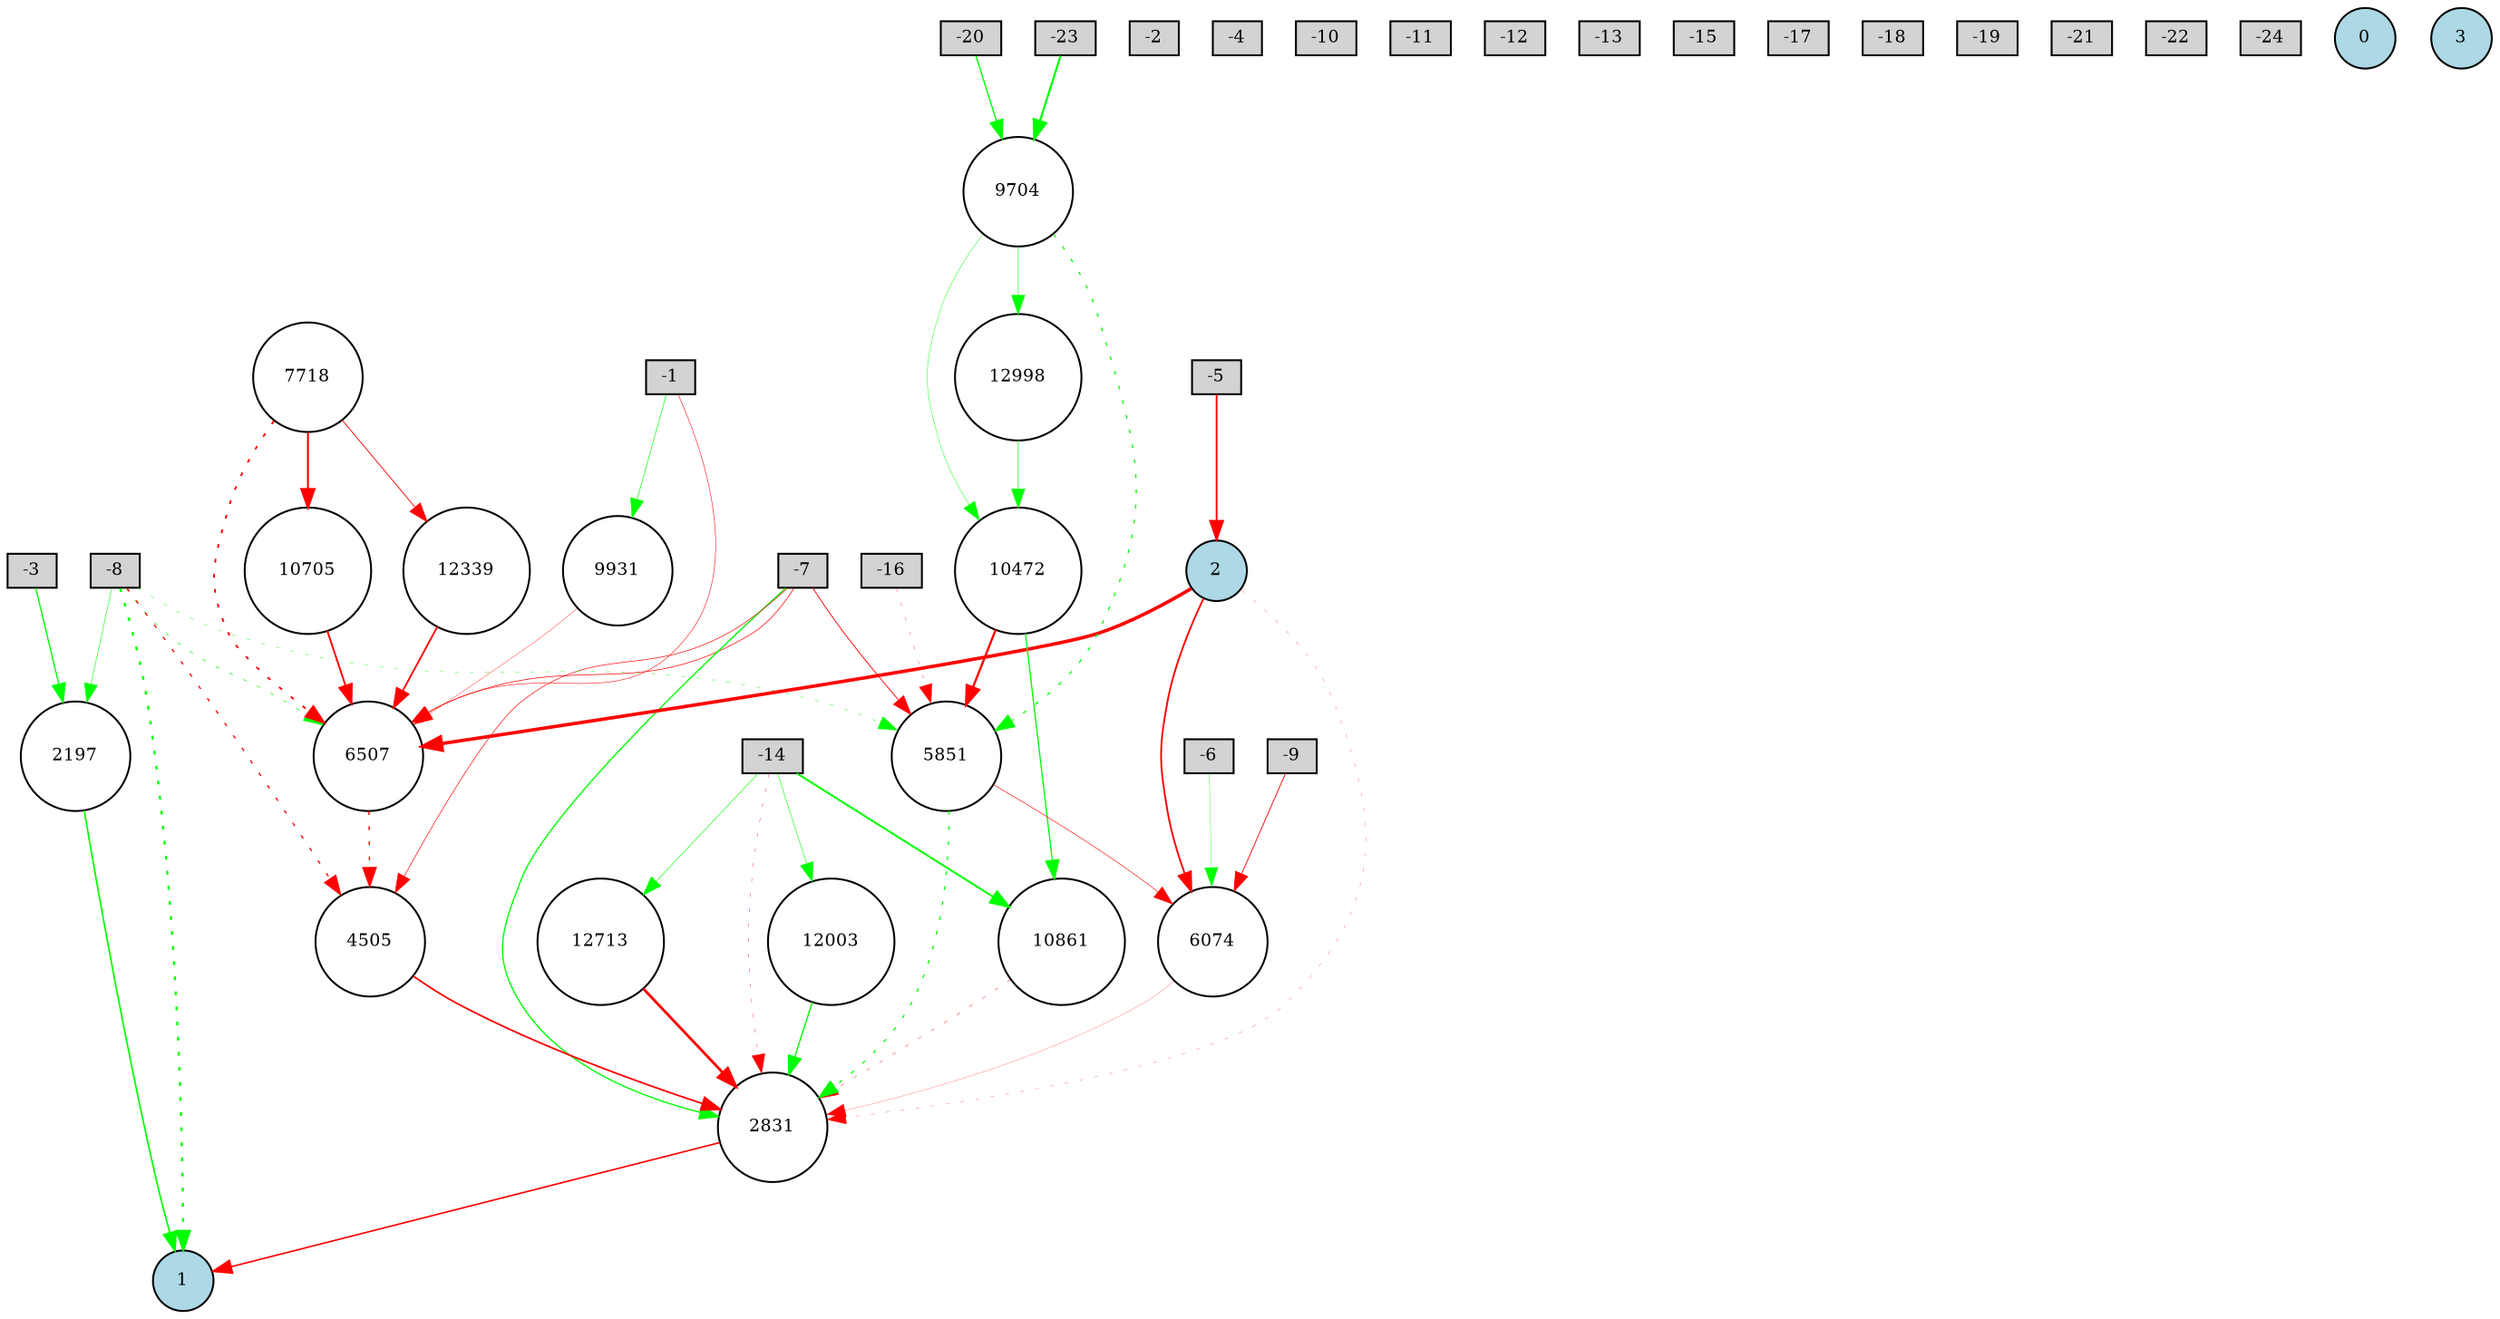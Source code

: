 digraph {
	node [fontsize=9 height=0.2 shape=circle width=0.2]
	-1 [fillcolor=lightgray shape=box style=filled]
	-2 [fillcolor=lightgray shape=box style=filled]
	-3 [fillcolor=lightgray shape=box style=filled]
	-4 [fillcolor=lightgray shape=box style=filled]
	-5 [fillcolor=lightgray shape=box style=filled]
	-6 [fillcolor=lightgray shape=box style=filled]
	-7 [fillcolor=lightgray shape=box style=filled]
	-8 [fillcolor=lightgray shape=box style=filled]
	-9 [fillcolor=lightgray shape=box style=filled]
	-10 [fillcolor=lightgray shape=box style=filled]
	-11 [fillcolor=lightgray shape=box style=filled]
	-12 [fillcolor=lightgray shape=box style=filled]
	-13 [fillcolor=lightgray shape=box style=filled]
	-14 [fillcolor=lightgray shape=box style=filled]
	-15 [fillcolor=lightgray shape=box style=filled]
	-16 [fillcolor=lightgray shape=box style=filled]
	-17 [fillcolor=lightgray shape=box style=filled]
	-18 [fillcolor=lightgray shape=box style=filled]
	-19 [fillcolor=lightgray shape=box style=filled]
	-20 [fillcolor=lightgray shape=box style=filled]
	-21 [fillcolor=lightgray shape=box style=filled]
	-22 [fillcolor=lightgray shape=box style=filled]
	-23 [fillcolor=lightgray shape=box style=filled]
	-24 [fillcolor=lightgray shape=box style=filled]
	0 [fillcolor=lightblue style=filled]
	1 [fillcolor=lightblue style=filled]
	2 [fillcolor=lightblue style=filled]
	3 [fillcolor=lightblue style=filled]
	12003 [fillcolor=white style=filled]
	12998 [fillcolor=white style=filled]
	7718 [fillcolor=white style=filled]
	9704 [fillcolor=white style=filled]
	12713 [fillcolor=white style=filled]
	10472 [fillcolor=white style=filled]
	9931 [fillcolor=white style=filled]
	6507 [fillcolor=white style=filled]
	10861 [fillcolor=white style=filled]
	2831 [fillcolor=white style=filled]
	10705 [fillcolor=white style=filled]
	12339 [fillcolor=white style=filled]
	2197 [fillcolor=white style=filled]
	4505 [fillcolor=white style=filled]
	6074 [fillcolor=white style=filled]
	5851 [fillcolor=white style=filled]
	-14 -> 10861 [color=green penwidth=0.9989884071591005 style=solid]
	-7 -> 6507 [color=red penwidth=0.3518176822062956 style=solid]
	10472 -> 10861 [color=green penwidth=0.652983302483617 style=solid]
	-23 -> 9704 [color=green penwidth=1.0895986546786522 style=solid]
	10705 -> 6507 [color=red penwidth=0.9435002322607774 style=solid]
	2 -> 6507 [color=red penwidth=1.8058878546190826 style=solid]
	-7 -> 4505 [color=red penwidth=0.3277636150944743 style=solid]
	2831 -> 1 [color=red penwidth=0.8098107871732538 style=solid]
	-1 -> 9931 [color=green penwidth=0.3201833555983605 style=solid]
	7718 -> 10705 [color=red penwidth=1.0276521291457923 style=solid]
	-16 -> 5851 [color=red penwidth=0.16767842895802887 style=dotted]
	-7 -> 2831 [color=green penwidth=0.6751194546259224 style=solid]
	-8 -> 1 [color=green penwidth=1.1467577850793724 style=dotted]
	-8 -> 6507 [color=green penwidth=0.3568376731147801 style=dotted]
	10472 -> 5851 [color=red penwidth=1.1692259839930923 style=solid]
	7718 -> 12339 [color=red penwidth=0.44569773081908337 style=solid]
	5851 -> 6074 [color=red penwidth=0.299495846617152 style=solid]
	-14 -> 12003 [color=green penwidth=0.2774138604847064 style=solid]
	9931 -> 6507 [color=red penwidth=0.18088827461265417 style=solid]
	9704 -> 5851 [color=green penwidth=0.6431433002728301 style=dotted]
	2197 -> 1 [color=green penwidth=0.8275385352121983 style=solid]
	-6 -> 6074 [color=green penwidth=0.1759037782466934 style=solid]
	-3 -> 2197 [color=green penwidth=0.655097505980733 style=solid]
	12339 -> 6507 [color=red penwidth=0.9023881696037879 style=solid]
	-1 -> 6507 [color=red penwidth=0.27145765108317227 style=solid]
	-7 -> 5851 [color=red penwidth=0.44853408118304694 style=solid]
	-14 -> 12713 [color=green penwidth=0.30541457078209977 style=solid]
	4505 -> 2831 [color=red penwidth=0.8866488765017261 style=solid]
	6074 -> 2831 [color=red penwidth=0.11289639689940582 style=solid]
	12998 -> 10472 [color=green penwidth=0.35041354833833327 style=solid]
	12713 -> 2831 [color=red penwidth=1.415584893794952 style=solid]
	7718 -> 6507 [color=red penwidth=0.9381353683858398 style=dotted]
	5851 -> 2831 [color=green penwidth=0.6505150069350853 style=dotted]
	-8 -> 5851 [color=green penwidth=0.20433019924314505 style=dotted]
	-8 -> 4505 [color=red penwidth=0.6620599776100438 style=dotted]
	-9 -> 6074 [color=red penwidth=0.43260091455963523 style=solid]
	9704 -> 12998 [color=green penwidth=0.30000000000000004 style=solid]
	6507 -> 4505 [color=red penwidth=0.6893368412270795 style=dotted]
	-8 -> 2197 [color=green penwidth=0.2829319209790283 style=solid]
	10861 -> 2831 [color=red penwidth=0.21131875778095277 style=dotted]
	12003 -> 2831 [color=green penwidth=0.6825838185347087 style=solid]
	-14 -> 2831 [color=red penwidth=0.1860543293131321 style=dotted]
	9704 -> 10472 [color=green penwidth=0.22035811618391582 style=solid]
	2 -> 2831 [color=red penwidth=0.1257448724482175 style=dotted]
	-5 -> 2 [color=red penwidth=0.9119597543393922 style=solid]
	2 -> 6074 [color=red penwidth=0.9301843440009818 style=solid]
	-20 -> 9704 [color=green penwidth=0.6716790702364742 style=solid]
}
